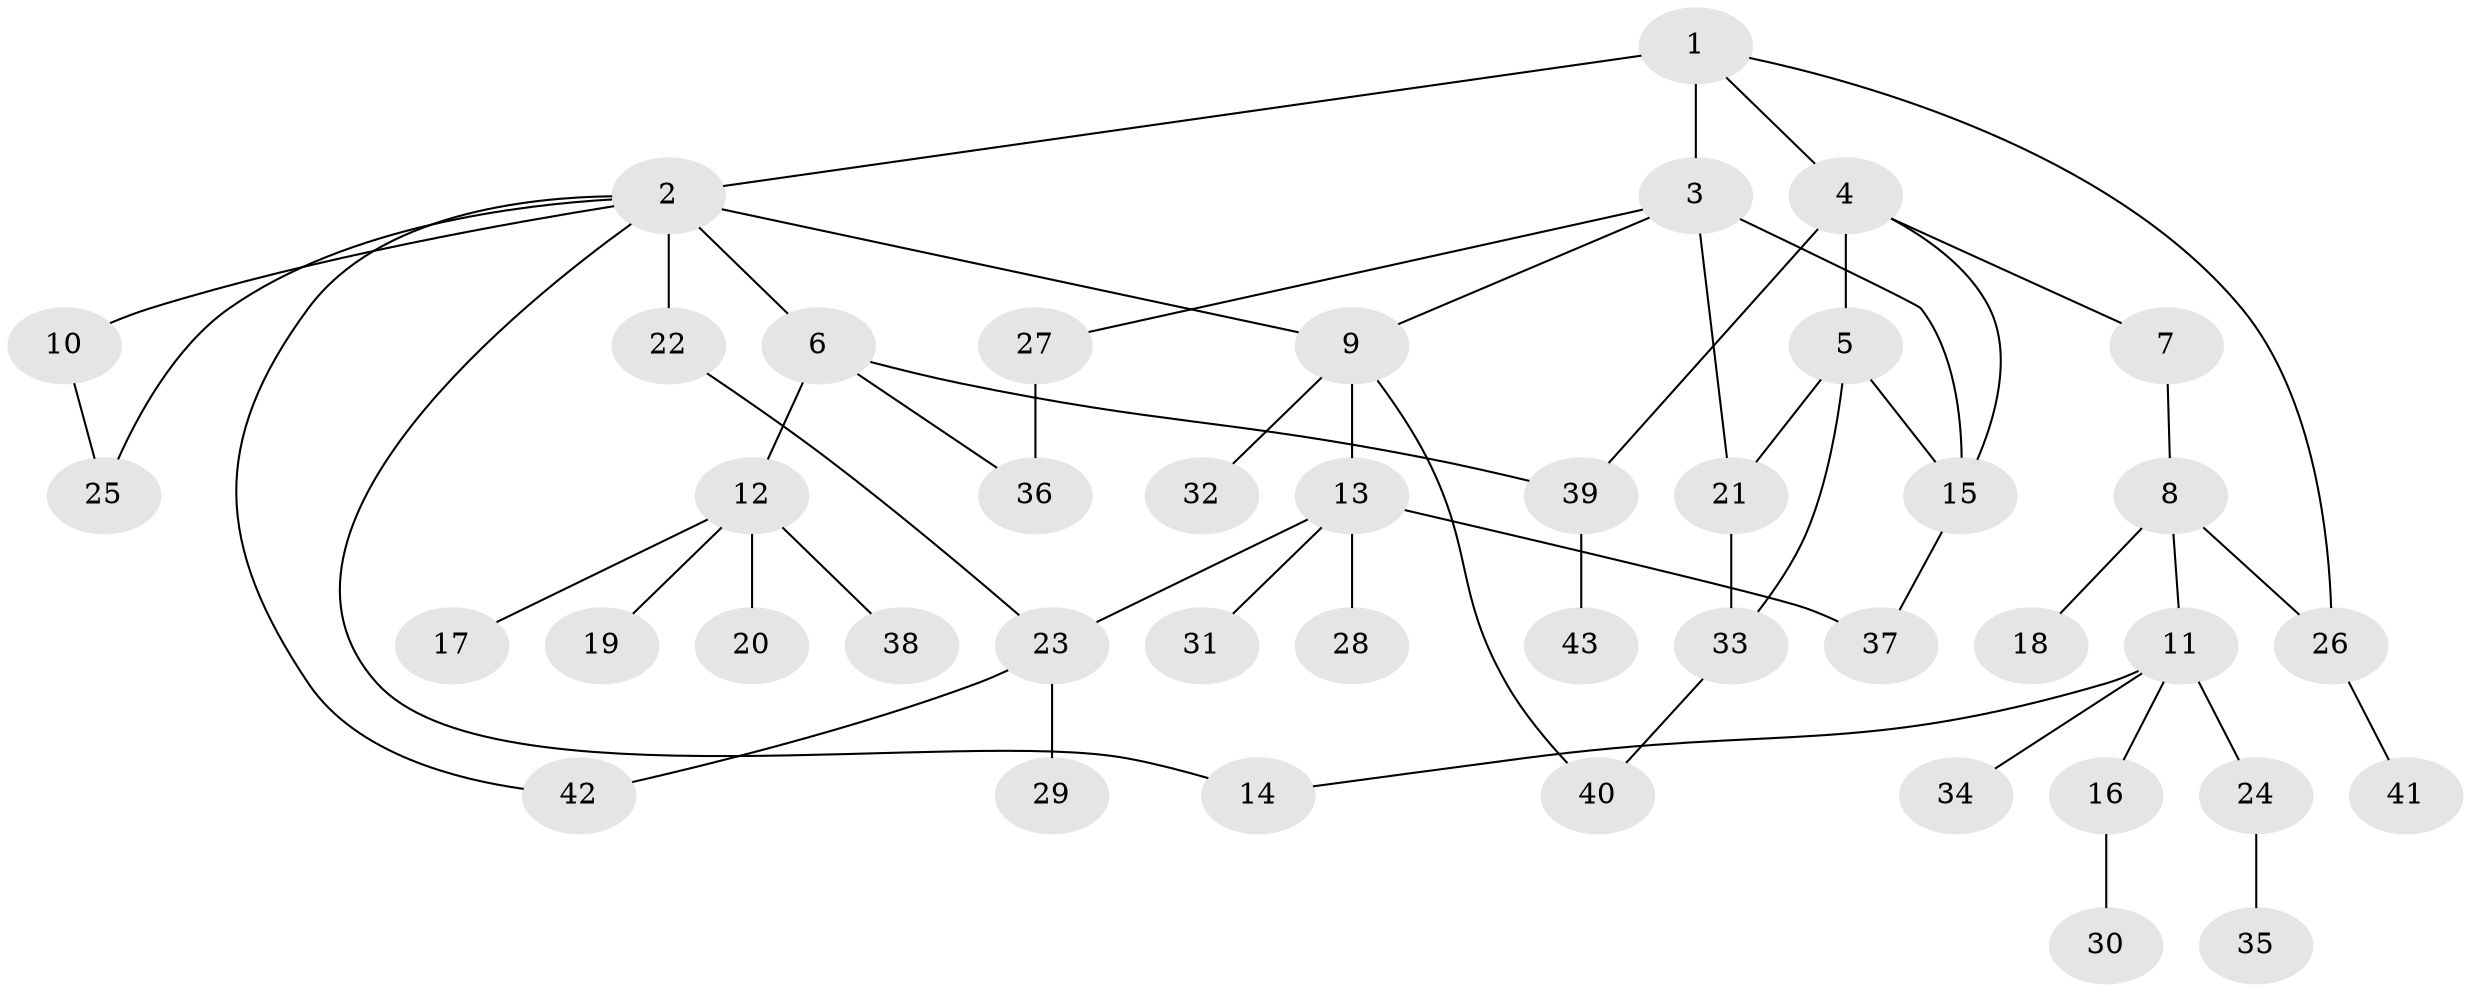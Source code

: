// original degree distribution, {8: 0.011764705882352941, 4: 0.047058823529411764, 6: 0.03529411764705882, 3: 0.1411764705882353, 7: 0.011764705882352941, 5: 0.058823529411764705, 2: 0.36470588235294116, 1: 0.32941176470588235}
// Generated by graph-tools (version 1.1) at 2025/34/03/09/25 02:34:09]
// undirected, 43 vertices, 56 edges
graph export_dot {
graph [start="1"]
  node [color=gray90,style=filled];
  1;
  2;
  3;
  4;
  5;
  6;
  7;
  8;
  9;
  10;
  11;
  12;
  13;
  14;
  15;
  16;
  17;
  18;
  19;
  20;
  21;
  22;
  23;
  24;
  25;
  26;
  27;
  28;
  29;
  30;
  31;
  32;
  33;
  34;
  35;
  36;
  37;
  38;
  39;
  40;
  41;
  42;
  43;
  1 -- 2 [weight=1.0];
  1 -- 3 [weight=4.0];
  1 -- 4 [weight=1.0];
  1 -- 26 [weight=1.0];
  2 -- 6 [weight=2.0];
  2 -- 9 [weight=1.0];
  2 -- 10 [weight=1.0];
  2 -- 14 [weight=1.0];
  2 -- 22 [weight=1.0];
  2 -- 25 [weight=1.0];
  2 -- 42 [weight=1.0];
  3 -- 9 [weight=1.0];
  3 -- 15 [weight=1.0];
  3 -- 21 [weight=1.0];
  3 -- 27 [weight=1.0];
  4 -- 5 [weight=2.0];
  4 -- 7 [weight=1.0];
  4 -- 15 [weight=1.0];
  4 -- 39 [weight=1.0];
  5 -- 15 [weight=2.0];
  5 -- 21 [weight=1.0];
  5 -- 33 [weight=1.0];
  6 -- 12 [weight=1.0];
  6 -- 36 [weight=1.0];
  6 -- 39 [weight=1.0];
  7 -- 8 [weight=1.0];
  8 -- 11 [weight=1.0];
  8 -- 18 [weight=1.0];
  8 -- 26 [weight=1.0];
  9 -- 13 [weight=1.0];
  9 -- 32 [weight=1.0];
  9 -- 40 [weight=1.0];
  10 -- 25 [weight=1.0];
  11 -- 14 [weight=1.0];
  11 -- 16 [weight=1.0];
  11 -- 24 [weight=1.0];
  11 -- 34 [weight=1.0];
  12 -- 17 [weight=1.0];
  12 -- 19 [weight=1.0];
  12 -- 20 [weight=1.0];
  12 -- 38 [weight=1.0];
  13 -- 23 [weight=1.0];
  13 -- 28 [weight=1.0];
  13 -- 31 [weight=1.0];
  13 -- 37 [weight=1.0];
  15 -- 37 [weight=1.0];
  16 -- 30 [weight=1.0];
  21 -- 33 [weight=1.0];
  22 -- 23 [weight=1.0];
  23 -- 29 [weight=1.0];
  23 -- 42 [weight=1.0];
  24 -- 35 [weight=1.0];
  26 -- 41 [weight=1.0];
  27 -- 36 [weight=2.0];
  33 -- 40 [weight=1.0];
  39 -- 43 [weight=1.0];
}

